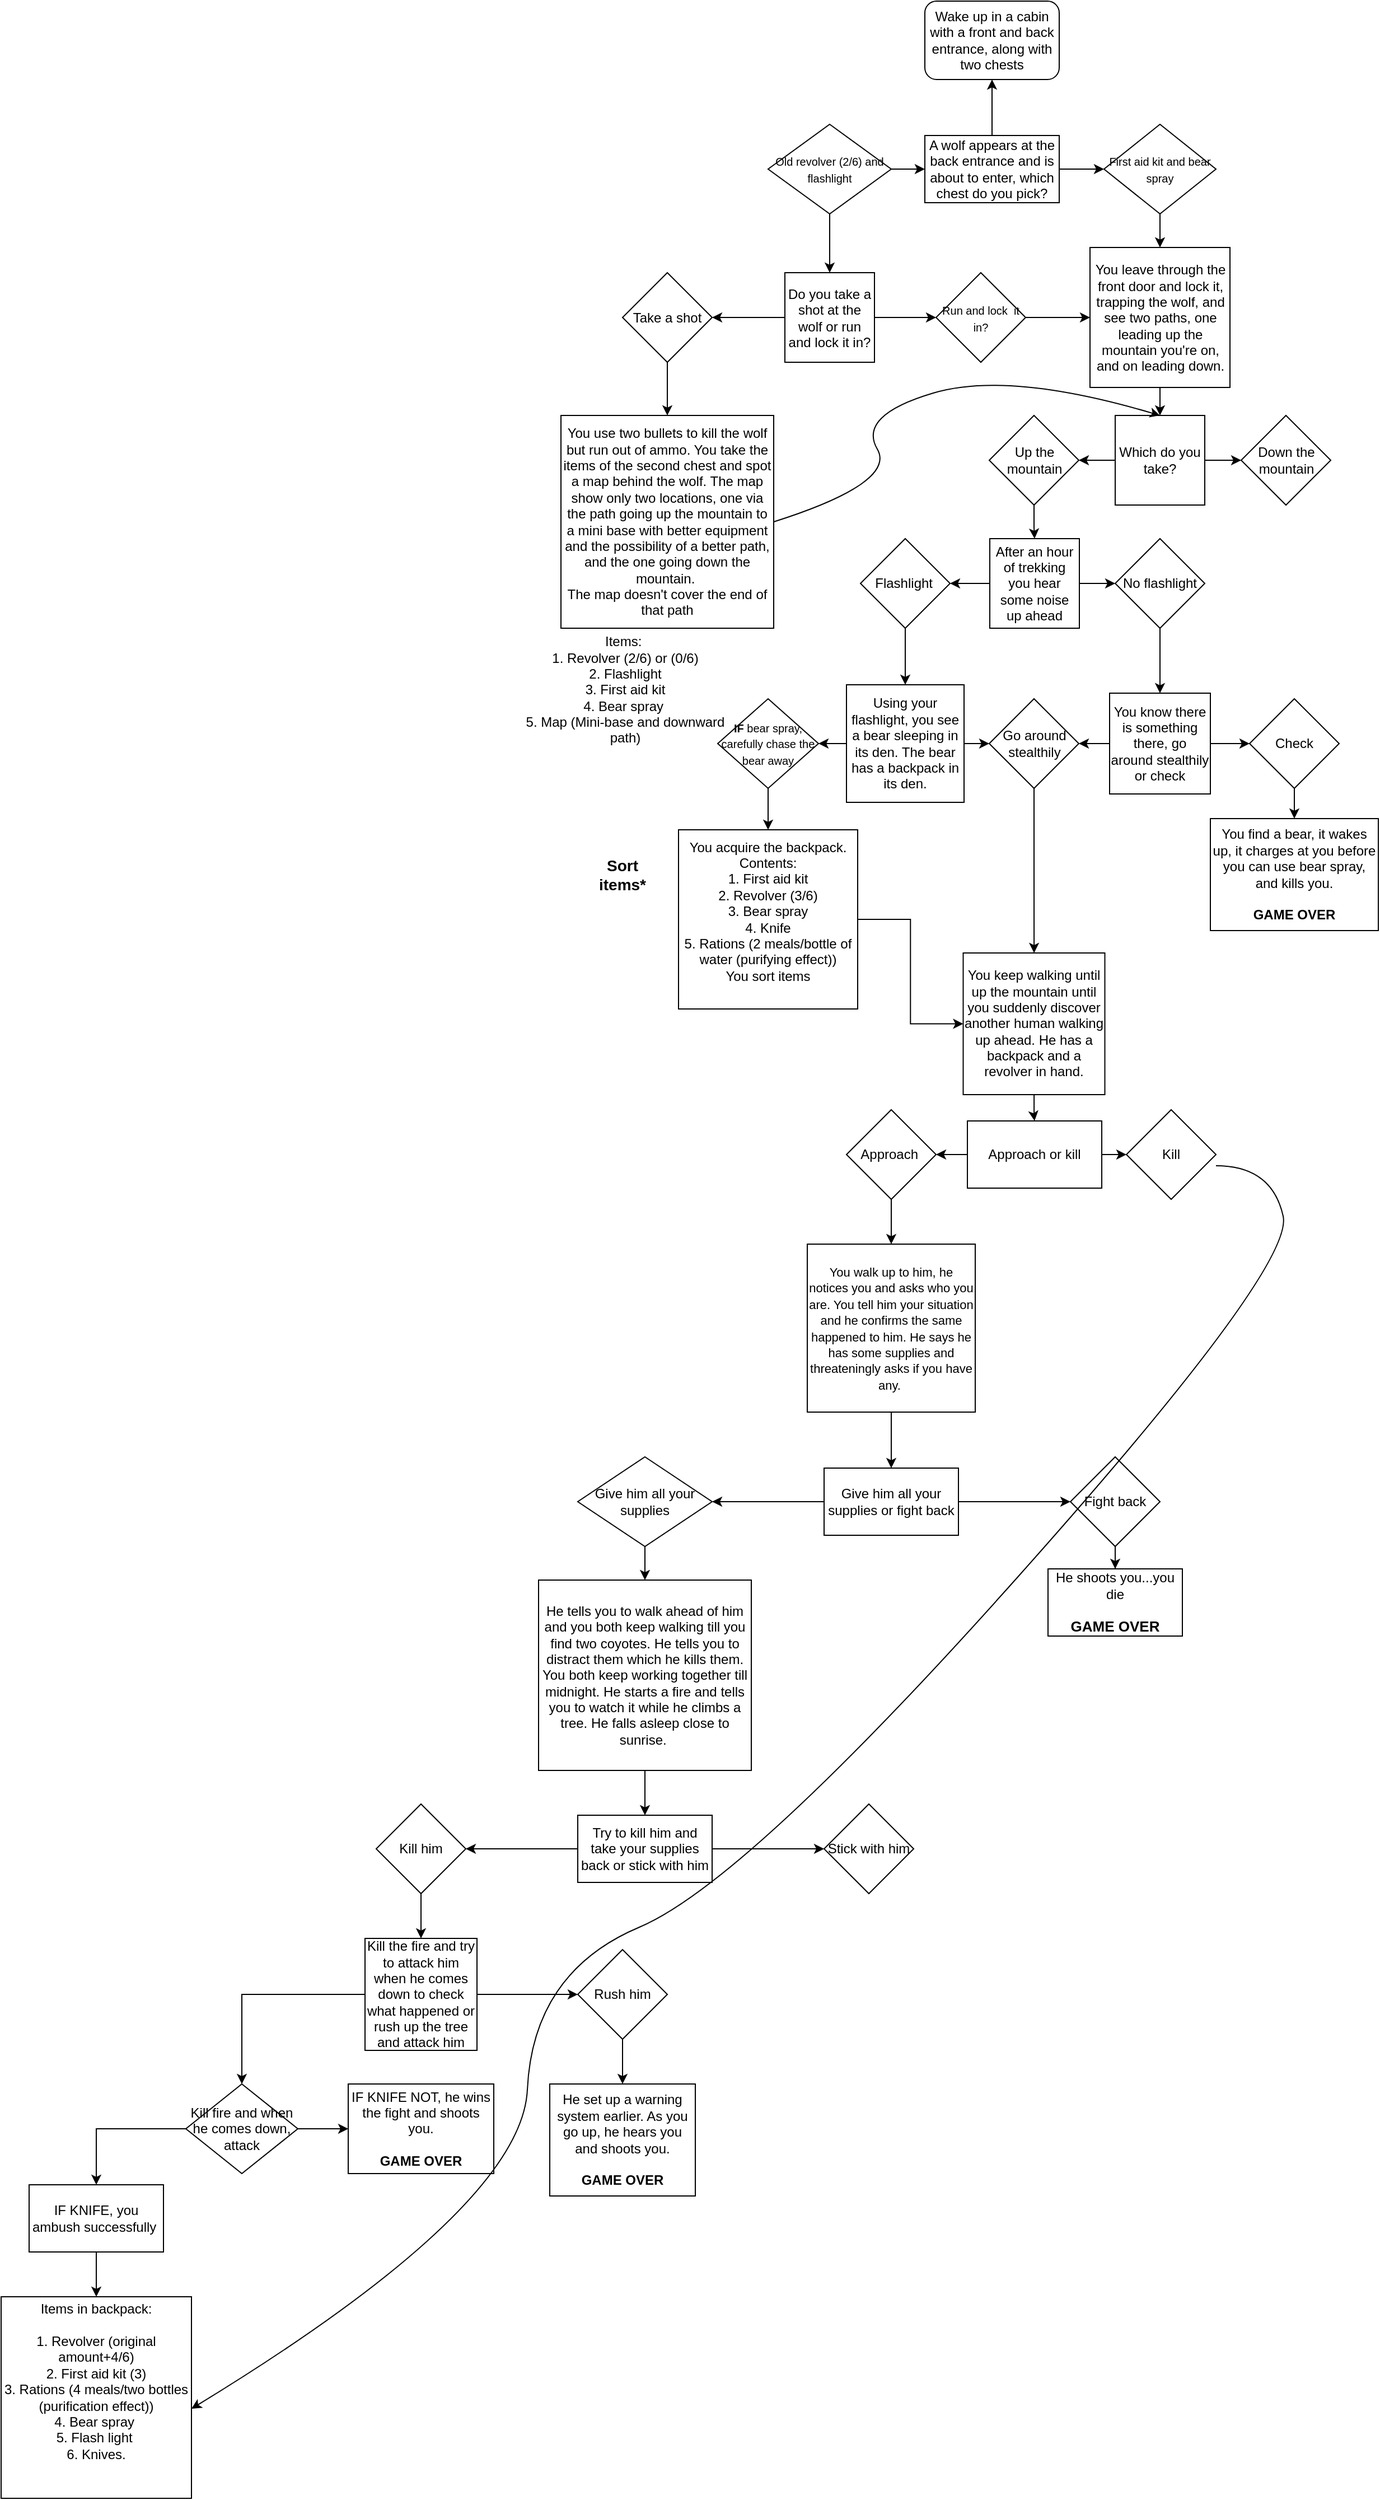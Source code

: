 <mxfile version="24.8.6">
  <diagram name="Page-1" id="Gow4pM9SDmEtE8Ydtkyq">
    <mxGraphModel dx="3718" dy="1560" grid="1" gridSize="10" guides="1" tooltips="1" connect="1" arrows="1" fold="1" page="1" pageScale="1" pageWidth="850" pageHeight="1100" math="0" shadow="0">
      <root>
        <mxCell id="0" />
        <mxCell id="1" parent="0" />
        <mxCell id="BmzkBxsxmNTsoxMmM2bQ-1" value="Wake up in a cabin with a front and back entrance, along with two chests" style="rounded=1;whiteSpace=wrap;html=1;" parent="1" vertex="1">
          <mxGeometry x="360" width="120" height="70" as="geometry" />
        </mxCell>
        <mxCell id="BmzkBxsxmNTsoxMmM2bQ-5" style="edgeStyle=orthogonalEdgeStyle;rounded=0;orthogonalLoop=1;jettySize=auto;html=1;entryX=0.5;entryY=1;entryDx=0;entryDy=0;" parent="1" source="BmzkBxsxmNTsoxMmM2bQ-4" target="BmzkBxsxmNTsoxMmM2bQ-1" edge="1">
          <mxGeometry relative="1" as="geometry" />
        </mxCell>
        <mxCell id="BmzkBxsxmNTsoxMmM2bQ-7" style="edgeStyle=orthogonalEdgeStyle;rounded=0;orthogonalLoop=1;jettySize=auto;html=1;exitX=1;exitY=0.5;exitDx=0;exitDy=0;" parent="1" source="BmzkBxsxmNTsoxMmM2bQ-4" target="BmzkBxsxmNTsoxMmM2bQ-6" edge="1">
          <mxGeometry relative="1" as="geometry" />
        </mxCell>
        <mxCell id="BmzkBxsxmNTsoxMmM2bQ-4" value="A wolf appears at the back entrance and is about to enter, which chest do you pick?" style="rounded=0;whiteSpace=wrap;html=1;" parent="1" vertex="1">
          <mxGeometry x="360" y="120" width="120" height="60" as="geometry" />
        </mxCell>
        <mxCell id="BmzkBxsxmNTsoxMmM2bQ-21" value="" style="edgeStyle=orthogonalEdgeStyle;rounded=0;orthogonalLoop=1;jettySize=auto;html=1;" parent="1" source="BmzkBxsxmNTsoxMmM2bQ-6" target="BmzkBxsxmNTsoxMmM2bQ-10" edge="1">
          <mxGeometry relative="1" as="geometry" />
        </mxCell>
        <mxCell id="BmzkBxsxmNTsoxMmM2bQ-6" value="&lt;font style=&quot;font-size: 10px;&quot;&gt;First aid kit and bear spray&lt;/font&gt;" style="rhombus;whiteSpace=wrap;html=1;" parent="1" vertex="1">
          <mxGeometry x="520" y="110" width="100" height="80" as="geometry" />
        </mxCell>
        <mxCell id="BmzkBxsxmNTsoxMmM2bQ-9" value="" style="edgeStyle=orthogonalEdgeStyle;rounded=0;orthogonalLoop=1;jettySize=auto;html=1;" parent="1" source="BmzkBxsxmNTsoxMmM2bQ-8" target="BmzkBxsxmNTsoxMmM2bQ-4" edge="1">
          <mxGeometry relative="1" as="geometry" />
        </mxCell>
        <mxCell id="BmzkBxsxmNTsoxMmM2bQ-30" value="" style="edgeStyle=orthogonalEdgeStyle;rounded=0;orthogonalLoop=1;jettySize=auto;html=1;" parent="1" source="BmzkBxsxmNTsoxMmM2bQ-8" target="BmzkBxsxmNTsoxMmM2bQ-24" edge="1">
          <mxGeometry relative="1" as="geometry" />
        </mxCell>
        <mxCell id="BmzkBxsxmNTsoxMmM2bQ-8" value="&lt;font style=&quot;font-size: 10px;&quot;&gt;Old revolver (2/6) and flashlight&lt;/font&gt;" style="rhombus;whiteSpace=wrap;html=1;" parent="1" vertex="1">
          <mxGeometry x="220" y="110" width="110" height="80" as="geometry" />
        </mxCell>
        <mxCell id="BmzkBxsxmNTsoxMmM2bQ-23" value="" style="edgeStyle=orthogonalEdgeStyle;rounded=0;orthogonalLoop=1;jettySize=auto;html=1;" parent="1" source="BmzkBxsxmNTsoxMmM2bQ-10" target="BmzkBxsxmNTsoxMmM2bQ-15" edge="1">
          <mxGeometry relative="1" as="geometry" />
        </mxCell>
        <mxCell id="BmzkBxsxmNTsoxMmM2bQ-10" value="You leave through the front door and lock it, trapping the wolf, and see two paths, one leading up the mountain you&#39;re on, and on leading down." style="whiteSpace=wrap;html=1;aspect=fixed;" parent="1" vertex="1">
          <mxGeometry x="507.5" y="220" width="125" height="125" as="geometry" />
        </mxCell>
        <mxCell id="BmzkBxsxmNTsoxMmM2bQ-37" value="" style="edgeStyle=orthogonalEdgeStyle;rounded=0;orthogonalLoop=1;jettySize=auto;html=1;" parent="1" source="BmzkBxsxmNTsoxMmM2bQ-12" target="BmzkBxsxmNTsoxMmM2bQ-34" edge="1">
          <mxGeometry relative="1" as="geometry" />
        </mxCell>
        <mxCell id="BmzkBxsxmNTsoxMmM2bQ-12" value="Up the mountain" style="rhombus;whiteSpace=wrap;html=1;" parent="1" vertex="1">
          <mxGeometry x="417.5" y="370" width="80" height="80" as="geometry" />
        </mxCell>
        <mxCell id="BmzkBxsxmNTsoxMmM2bQ-13" value="Down the mountain" style="rhombus;whiteSpace=wrap;html=1;" parent="1" vertex="1">
          <mxGeometry x="642.5" y="370" width="80" height="80" as="geometry" />
        </mxCell>
        <mxCell id="BmzkBxsxmNTsoxMmM2bQ-17" value="" style="edgeStyle=orthogonalEdgeStyle;rounded=0;orthogonalLoop=1;jettySize=auto;html=1;" parent="1" source="BmzkBxsxmNTsoxMmM2bQ-15" target="BmzkBxsxmNTsoxMmM2bQ-12" edge="1">
          <mxGeometry relative="1" as="geometry" />
        </mxCell>
        <mxCell id="BmzkBxsxmNTsoxMmM2bQ-18" value="" style="edgeStyle=orthogonalEdgeStyle;rounded=0;orthogonalLoop=1;jettySize=auto;html=1;" parent="1" source="BmzkBxsxmNTsoxMmM2bQ-15" target="BmzkBxsxmNTsoxMmM2bQ-13" edge="1">
          <mxGeometry relative="1" as="geometry" />
        </mxCell>
        <mxCell id="BmzkBxsxmNTsoxMmM2bQ-15" value="Which do you take?" style="whiteSpace=wrap;html=1;aspect=fixed;" parent="1" vertex="1">
          <mxGeometry x="530" y="370" width="80" height="80" as="geometry" />
        </mxCell>
        <mxCell id="BmzkBxsxmNTsoxMmM2bQ-27" value="" style="edgeStyle=orthogonalEdgeStyle;rounded=0;orthogonalLoop=1;jettySize=auto;html=1;" parent="1" source="BmzkBxsxmNTsoxMmM2bQ-24" target="BmzkBxsxmNTsoxMmM2bQ-25" edge="1">
          <mxGeometry relative="1" as="geometry" />
        </mxCell>
        <mxCell id="BmzkBxsxmNTsoxMmM2bQ-28" value="" style="edgeStyle=orthogonalEdgeStyle;rounded=0;orthogonalLoop=1;jettySize=auto;html=1;" parent="1" source="BmzkBxsxmNTsoxMmM2bQ-24" target="BmzkBxsxmNTsoxMmM2bQ-26" edge="1">
          <mxGeometry relative="1" as="geometry" />
        </mxCell>
        <mxCell id="BmzkBxsxmNTsoxMmM2bQ-24" value="Do you take a shot at the wolf or run and lock it in?" style="whiteSpace=wrap;html=1;aspect=fixed;" parent="1" vertex="1">
          <mxGeometry x="235" y="242.5" width="80" height="80" as="geometry" />
        </mxCell>
        <mxCell id="BmzkBxsxmNTsoxMmM2bQ-32" value="" style="edgeStyle=orthogonalEdgeStyle;rounded=0;orthogonalLoop=1;jettySize=auto;html=1;" parent="1" source="BmzkBxsxmNTsoxMmM2bQ-25" target="BmzkBxsxmNTsoxMmM2bQ-31" edge="1">
          <mxGeometry relative="1" as="geometry" />
        </mxCell>
        <mxCell id="BmzkBxsxmNTsoxMmM2bQ-25" value="Take a shot" style="rhombus;whiteSpace=wrap;html=1;" parent="1" vertex="1">
          <mxGeometry x="90" y="242.5" width="80" height="80" as="geometry" />
        </mxCell>
        <mxCell id="BmzkBxsxmNTsoxMmM2bQ-29" value="" style="edgeStyle=orthogonalEdgeStyle;rounded=0;orthogonalLoop=1;jettySize=auto;html=1;" parent="1" source="BmzkBxsxmNTsoxMmM2bQ-26" target="BmzkBxsxmNTsoxMmM2bQ-10" edge="1">
          <mxGeometry relative="1" as="geometry" />
        </mxCell>
        <mxCell id="BmzkBxsxmNTsoxMmM2bQ-26" value="&lt;font style=&quot;font-size: 10px;&quot;&gt;Run and lock&amp;nbsp; it in?&lt;/font&gt;" style="rhombus;whiteSpace=wrap;html=1;" parent="1" vertex="1">
          <mxGeometry x="370" y="242.5" width="80" height="80" as="geometry" />
        </mxCell>
        <mxCell id="BmzkBxsxmNTsoxMmM2bQ-31" value="You use two bullets to kill the wolf but run out of ammo. You take the items of the second chest and spot a map behind the wolf. The map show only two locations, one via the path going up the mountain to a mini base with better equipment and the possibility of a better path, and the one going down the mountain.&amp;nbsp;&lt;div&gt;The map doesn&#39;t cover the end of that path&lt;/div&gt;" style="whiteSpace=wrap;html=1;aspect=fixed;" parent="1" vertex="1">
          <mxGeometry x="35" y="370" width="190" height="190" as="geometry" />
        </mxCell>
        <mxCell id="BmzkBxsxmNTsoxMmM2bQ-54" value="" style="edgeStyle=orthogonalEdgeStyle;rounded=0;orthogonalLoop=1;jettySize=auto;html=1;" parent="1" source="BmzkBxsxmNTsoxMmM2bQ-34" target="BmzkBxsxmNTsoxMmM2bQ-38" edge="1">
          <mxGeometry relative="1" as="geometry" />
        </mxCell>
        <mxCell id="BmzkBxsxmNTsoxMmM2bQ-55" value="" style="edgeStyle=orthogonalEdgeStyle;rounded=0;orthogonalLoop=1;jettySize=auto;html=1;" parent="1" source="BmzkBxsxmNTsoxMmM2bQ-34" target="BmzkBxsxmNTsoxMmM2bQ-39" edge="1">
          <mxGeometry relative="1" as="geometry" />
        </mxCell>
        <mxCell id="BmzkBxsxmNTsoxMmM2bQ-34" value="After an hour of trekking you hear some noise up ahead" style="whiteSpace=wrap;html=1;aspect=fixed;" parent="1" vertex="1">
          <mxGeometry x="418" y="480" width="80" height="80" as="geometry" />
        </mxCell>
        <mxCell id="BmzkBxsxmNTsoxMmM2bQ-35" value="Items:&amp;nbsp;&lt;div&gt;1. Revolver (2/6) or (0/6)&lt;/div&gt;&lt;div&gt;&lt;span style=&quot;background-color: initial;&quot;&gt;2. Flashlight&lt;/span&gt;&lt;/div&gt;&lt;div&gt;&lt;span style=&quot;background-color: initial;&quot;&gt;3. First aid kit&lt;/span&gt;&lt;/div&gt;&lt;div&gt;&lt;span style=&quot;background-color: initial;&quot;&gt;4. Bear spray&amp;nbsp;&lt;/span&gt;&lt;/div&gt;&lt;div&gt;&lt;span style=&quot;background-color: initial;&quot;&gt;5. Map (Mini-base and downward path)&lt;/span&gt;&lt;/div&gt;" style="text;html=1;align=center;verticalAlign=middle;whiteSpace=wrap;rounded=0;" parent="1" vertex="1">
          <mxGeometry y="600" width="185" height="30" as="geometry" />
        </mxCell>
        <mxCell id="BmzkBxsxmNTsoxMmM2bQ-41" value="" style="edgeStyle=orthogonalEdgeStyle;rounded=0;orthogonalLoop=1;jettySize=auto;html=1;" parent="1" source="BmzkBxsxmNTsoxMmM2bQ-38" target="BmzkBxsxmNTsoxMmM2bQ-40" edge="1">
          <mxGeometry relative="1" as="geometry" />
        </mxCell>
        <mxCell id="BmzkBxsxmNTsoxMmM2bQ-38" value="Flashlight&amp;nbsp;" style="rhombus;whiteSpace=wrap;html=1;" parent="1" vertex="1">
          <mxGeometry x="302.5" y="480" width="80" height="80" as="geometry" />
        </mxCell>
        <mxCell id="BmzkBxsxmNTsoxMmM2bQ-48" value="" style="edgeStyle=orthogonalEdgeStyle;rounded=0;orthogonalLoop=1;jettySize=auto;html=1;" parent="1" source="BmzkBxsxmNTsoxMmM2bQ-39" target="BmzkBxsxmNTsoxMmM2bQ-46" edge="1">
          <mxGeometry relative="1" as="geometry" />
        </mxCell>
        <mxCell id="BmzkBxsxmNTsoxMmM2bQ-39" value="No flashlight" style="rhombus;whiteSpace=wrap;html=1;" parent="1" vertex="1">
          <mxGeometry x="530" y="480" width="80" height="80" as="geometry" />
        </mxCell>
        <mxCell id="BmzkBxsxmNTsoxMmM2bQ-43" value="" style="edgeStyle=orthogonalEdgeStyle;rounded=0;orthogonalLoop=1;jettySize=auto;html=1;" parent="1" source="BmzkBxsxmNTsoxMmM2bQ-40" target="BmzkBxsxmNTsoxMmM2bQ-42" edge="1">
          <mxGeometry relative="1" as="geometry" />
        </mxCell>
        <mxCell id="BmzkBxsxmNTsoxMmM2bQ-45" value="" style="edgeStyle=orthogonalEdgeStyle;rounded=0;orthogonalLoop=1;jettySize=auto;html=1;" parent="1" source="BmzkBxsxmNTsoxMmM2bQ-40" target="BmzkBxsxmNTsoxMmM2bQ-44" edge="1">
          <mxGeometry relative="1" as="geometry" />
        </mxCell>
        <mxCell id="BmzkBxsxmNTsoxMmM2bQ-40" value="Using your flashlight, you see a bear sleeping in its den. The bear has a backpack in its den." style="whiteSpace=wrap;html=1;aspect=fixed;" parent="1" vertex="1">
          <mxGeometry x="290" y="610.5" width="105" height="105" as="geometry" />
        </mxCell>
        <mxCell id="Xdzrd-eJbgTLkWl-TXUR-1" value="" style="edgeStyle=orthogonalEdgeStyle;rounded=0;orthogonalLoop=1;jettySize=auto;html=1;" edge="1" parent="1" source="BmzkBxsxmNTsoxMmM2bQ-42" target="BmzkBxsxmNTsoxMmM2bQ-58">
          <mxGeometry relative="1" as="geometry" />
        </mxCell>
        <mxCell id="BmzkBxsxmNTsoxMmM2bQ-42" value="&lt;font style=&quot;font-size: 10px;&quot;&gt;&lt;b&gt;IF&lt;/b&gt;&amp;nbsp;bear spray, carefully chase the bear away&lt;/font&gt;" style="rhombus;whiteSpace=wrap;html=1;" parent="1" vertex="1">
          <mxGeometry x="175" y="623" width="90" height="80" as="geometry" />
        </mxCell>
        <mxCell id="Xdzrd-eJbgTLkWl-TXUR-4" style="edgeStyle=orthogonalEdgeStyle;rounded=0;orthogonalLoop=1;jettySize=auto;html=1;" edge="1" parent="1" source="BmzkBxsxmNTsoxMmM2bQ-44" target="Xdzrd-eJbgTLkWl-TXUR-3">
          <mxGeometry relative="1" as="geometry" />
        </mxCell>
        <mxCell id="BmzkBxsxmNTsoxMmM2bQ-44" value="Go around stealthily" style="rhombus;whiteSpace=wrap;html=1;" parent="1" vertex="1">
          <mxGeometry x="417.5" y="623" width="80" height="80" as="geometry" />
        </mxCell>
        <mxCell id="BmzkBxsxmNTsoxMmM2bQ-49" value="" style="edgeStyle=orthogonalEdgeStyle;rounded=0;orthogonalLoop=1;jettySize=auto;html=1;" parent="1" source="BmzkBxsxmNTsoxMmM2bQ-46" target="BmzkBxsxmNTsoxMmM2bQ-44" edge="1">
          <mxGeometry relative="1" as="geometry" />
        </mxCell>
        <mxCell id="BmzkBxsxmNTsoxMmM2bQ-51" value="" style="edgeStyle=orthogonalEdgeStyle;rounded=0;orthogonalLoop=1;jettySize=auto;html=1;" parent="1" source="BmzkBxsxmNTsoxMmM2bQ-46" target="BmzkBxsxmNTsoxMmM2bQ-50" edge="1">
          <mxGeometry relative="1" as="geometry" />
        </mxCell>
        <mxCell id="BmzkBxsxmNTsoxMmM2bQ-46" value="You know there is something there, go around stealthily or check" style="whiteSpace=wrap;html=1;aspect=fixed;" parent="1" vertex="1">
          <mxGeometry x="525" y="618" width="90" height="90" as="geometry" />
        </mxCell>
        <mxCell id="BmzkBxsxmNTsoxMmM2bQ-53" value="" style="edgeStyle=orthogonalEdgeStyle;rounded=0;orthogonalLoop=1;jettySize=auto;html=1;" parent="1" source="BmzkBxsxmNTsoxMmM2bQ-50" target="BmzkBxsxmNTsoxMmM2bQ-52" edge="1">
          <mxGeometry relative="1" as="geometry" />
        </mxCell>
        <mxCell id="BmzkBxsxmNTsoxMmM2bQ-50" value="Check" style="rhombus;whiteSpace=wrap;html=1;" parent="1" vertex="1">
          <mxGeometry x="650" y="623" width="80" height="80" as="geometry" />
        </mxCell>
        <mxCell id="BmzkBxsxmNTsoxMmM2bQ-52" value="You find a bear, it wakes up, it charges at you before you can use bear spray, and kills you.&lt;div&gt;&lt;br&gt;&lt;/div&gt;&lt;div&gt;&lt;b&gt;GAME OVER&lt;/b&gt;&lt;/div&gt;" style="whiteSpace=wrap;html=1;" parent="1" vertex="1">
          <mxGeometry x="615" y="730" width="150" height="100" as="geometry" />
        </mxCell>
        <mxCell id="BmzkBxsxmNTsoxMmM2bQ-57" value="" style="curved=1;endArrow=classic;html=1;rounded=0;exitX=1;exitY=0.5;exitDx=0;exitDy=0;entryX=0.5;entryY=0;entryDx=0;entryDy=0;" parent="1" source="BmzkBxsxmNTsoxMmM2bQ-31" target="BmzkBxsxmNTsoxMmM2bQ-15" edge="1">
          <mxGeometry width="50" height="50" relative="1" as="geometry">
            <mxPoint x="280" y="430" as="sourcePoint" />
            <mxPoint x="585" y="360" as="targetPoint" />
            <Array as="points">
              <mxPoint x="335" y="430" />
              <mxPoint x="300" y="370" />
              <mxPoint x="435" y="330" />
            </Array>
          </mxGeometry>
        </mxCell>
        <mxCell id="Xdzrd-eJbgTLkWl-TXUR-5" style="edgeStyle=orthogonalEdgeStyle;rounded=0;orthogonalLoop=1;jettySize=auto;html=1;" edge="1" parent="1" source="BmzkBxsxmNTsoxMmM2bQ-58" target="Xdzrd-eJbgTLkWl-TXUR-3">
          <mxGeometry relative="1" as="geometry" />
        </mxCell>
        <mxCell id="BmzkBxsxmNTsoxMmM2bQ-58" value="You acquire the backpack.&lt;div&gt;Contents:&lt;/div&gt;&lt;div&gt;1. First aid kit&lt;/div&gt;&lt;div&gt;2. Revolver (3/6)&lt;/div&gt;&lt;div&gt;3. Bear spray&lt;/div&gt;&lt;div&gt;4. Knife&lt;/div&gt;&lt;div&gt;5. Rations (2 meals/bottle of water (purifying effect))&lt;/div&gt;&lt;div&gt;You sort items&lt;/div&gt;&lt;div&gt;&lt;div&gt;&lt;br&gt;&lt;/div&gt;&lt;/div&gt;" style="whiteSpace=wrap;html=1;aspect=fixed;" parent="1" vertex="1">
          <mxGeometry x="140" y="740" width="160" height="160" as="geometry" />
        </mxCell>
        <mxCell id="Xdzrd-eJbgTLkWl-TXUR-2" value="&lt;b&gt;&lt;font style=&quot;font-size: 14px;&quot;&gt;Sort items*&lt;/font&gt;&lt;/b&gt;" style="text;html=1;align=center;verticalAlign=middle;whiteSpace=wrap;rounded=0;" vertex="1" parent="1">
          <mxGeometry x="60" y="765" width="60" height="30" as="geometry" />
        </mxCell>
        <mxCell id="Xdzrd-eJbgTLkWl-TXUR-7" value="" style="edgeStyle=orthogonalEdgeStyle;rounded=0;orthogonalLoop=1;jettySize=auto;html=1;" edge="1" parent="1" source="Xdzrd-eJbgTLkWl-TXUR-3" target="Xdzrd-eJbgTLkWl-TXUR-6">
          <mxGeometry relative="1" as="geometry" />
        </mxCell>
        <mxCell id="Xdzrd-eJbgTLkWl-TXUR-3" value="You keep walking until up the mountain until you suddenly discover another human walking up ahead. He has a backpack and a revolver in hand." style="whiteSpace=wrap;html=1;aspect=fixed;" vertex="1" parent="1">
          <mxGeometry x="394.25" y="850" width="126.5" height="126.5" as="geometry" />
        </mxCell>
        <mxCell id="Xdzrd-eJbgTLkWl-TXUR-9" value="" style="edgeStyle=orthogonalEdgeStyle;rounded=0;orthogonalLoop=1;jettySize=auto;html=1;" edge="1" parent="1" source="Xdzrd-eJbgTLkWl-TXUR-6" target="Xdzrd-eJbgTLkWl-TXUR-8">
          <mxGeometry relative="1" as="geometry" />
        </mxCell>
        <mxCell id="Xdzrd-eJbgTLkWl-TXUR-11" value="" style="edgeStyle=orthogonalEdgeStyle;rounded=0;orthogonalLoop=1;jettySize=auto;html=1;" edge="1" parent="1" source="Xdzrd-eJbgTLkWl-TXUR-6" target="Xdzrd-eJbgTLkWl-TXUR-10">
          <mxGeometry relative="1" as="geometry" />
        </mxCell>
        <mxCell id="Xdzrd-eJbgTLkWl-TXUR-6" value="Approach or kill" style="whiteSpace=wrap;html=1;" vertex="1" parent="1">
          <mxGeometry x="398" y="1000" width="120" height="60" as="geometry" />
        </mxCell>
        <mxCell id="Xdzrd-eJbgTLkWl-TXUR-13" value="" style="edgeStyle=orthogonalEdgeStyle;rounded=0;orthogonalLoop=1;jettySize=auto;html=1;" edge="1" parent="1" source="Xdzrd-eJbgTLkWl-TXUR-8" target="Xdzrd-eJbgTLkWl-TXUR-12">
          <mxGeometry relative="1" as="geometry" />
        </mxCell>
        <mxCell id="Xdzrd-eJbgTLkWl-TXUR-8" value="Approach&amp;nbsp;" style="rhombus;whiteSpace=wrap;html=1;" vertex="1" parent="1">
          <mxGeometry x="290" y="990" width="80" height="80" as="geometry" />
        </mxCell>
        <mxCell id="Xdzrd-eJbgTLkWl-TXUR-10" value="Kill" style="rhombus;whiteSpace=wrap;html=1;" vertex="1" parent="1">
          <mxGeometry x="540" y="990" width="80" height="80" as="geometry" />
        </mxCell>
        <mxCell id="Xdzrd-eJbgTLkWl-TXUR-15" value="" style="edgeStyle=orthogonalEdgeStyle;rounded=0;orthogonalLoop=1;jettySize=auto;html=1;" edge="1" parent="1" source="Xdzrd-eJbgTLkWl-TXUR-12" target="Xdzrd-eJbgTLkWl-TXUR-14">
          <mxGeometry relative="1" as="geometry" />
        </mxCell>
        <mxCell id="Xdzrd-eJbgTLkWl-TXUR-12" value="&lt;font style=&quot;font-size: 11px;&quot;&gt;You walk up to him, he notices you and asks who you are. You tell him your situation and he confirms the same happened to him. He says he has some supplies and threateningly asks if you have any.&amp;nbsp;&lt;/font&gt;" style="whiteSpace=wrap;html=1;aspect=fixed;" vertex="1" parent="1">
          <mxGeometry x="255" y="1110" width="150" height="150" as="geometry" />
        </mxCell>
        <mxCell id="Xdzrd-eJbgTLkWl-TXUR-17" value="" style="edgeStyle=orthogonalEdgeStyle;rounded=0;orthogonalLoop=1;jettySize=auto;html=1;" edge="1" parent="1" source="Xdzrd-eJbgTLkWl-TXUR-14" target="Xdzrd-eJbgTLkWl-TXUR-16">
          <mxGeometry relative="1" as="geometry" />
        </mxCell>
        <mxCell id="Xdzrd-eJbgTLkWl-TXUR-19" value="" style="edgeStyle=orthogonalEdgeStyle;rounded=0;orthogonalLoop=1;jettySize=auto;html=1;" edge="1" parent="1" source="Xdzrd-eJbgTLkWl-TXUR-14" target="Xdzrd-eJbgTLkWl-TXUR-18">
          <mxGeometry relative="1" as="geometry" />
        </mxCell>
        <mxCell id="Xdzrd-eJbgTLkWl-TXUR-14" value="Give him all your supplies or fight back" style="whiteSpace=wrap;html=1;" vertex="1" parent="1">
          <mxGeometry x="270" y="1310" width="120" height="60" as="geometry" />
        </mxCell>
        <mxCell id="Xdzrd-eJbgTLkWl-TXUR-23" value="" style="edgeStyle=orthogonalEdgeStyle;rounded=0;orthogonalLoop=1;jettySize=auto;html=1;" edge="1" parent="1" source="Xdzrd-eJbgTLkWl-TXUR-16" target="Xdzrd-eJbgTLkWl-TXUR-22">
          <mxGeometry relative="1" as="geometry" />
        </mxCell>
        <mxCell id="Xdzrd-eJbgTLkWl-TXUR-16" value="Give him all your supplies" style="rhombus;whiteSpace=wrap;html=1;" vertex="1" parent="1">
          <mxGeometry x="50" y="1300" width="120" height="80" as="geometry" />
        </mxCell>
        <mxCell id="Xdzrd-eJbgTLkWl-TXUR-21" value="" style="edgeStyle=orthogonalEdgeStyle;rounded=0;orthogonalLoop=1;jettySize=auto;html=1;" edge="1" parent="1" source="Xdzrd-eJbgTLkWl-TXUR-18" target="Xdzrd-eJbgTLkWl-TXUR-20">
          <mxGeometry relative="1" as="geometry" />
        </mxCell>
        <mxCell id="Xdzrd-eJbgTLkWl-TXUR-18" value="Fight back" style="rhombus;whiteSpace=wrap;html=1;" vertex="1" parent="1">
          <mxGeometry x="490" y="1300" width="80" height="80" as="geometry" />
        </mxCell>
        <mxCell id="Xdzrd-eJbgTLkWl-TXUR-20" value="He shoots you...you die&lt;div&gt;&lt;br&gt;&lt;/div&gt;&lt;div&gt;&lt;font style=&quot;font-size: 13px;&quot;&gt;&lt;b&gt;GAME OVER&lt;/b&gt;&lt;/font&gt;&lt;/div&gt;" style="whiteSpace=wrap;html=1;" vertex="1" parent="1">
          <mxGeometry x="470" y="1400" width="120" height="60" as="geometry" />
        </mxCell>
        <mxCell id="Xdzrd-eJbgTLkWl-TXUR-25" value="" style="edgeStyle=orthogonalEdgeStyle;rounded=0;orthogonalLoop=1;jettySize=auto;html=1;" edge="1" parent="1" source="Xdzrd-eJbgTLkWl-TXUR-22" target="Xdzrd-eJbgTLkWl-TXUR-24">
          <mxGeometry relative="1" as="geometry" />
        </mxCell>
        <mxCell id="Xdzrd-eJbgTLkWl-TXUR-22" value="He tells you to walk ahead of him and you both keep walking till you find two coyotes. He tells you to distract them which he kills them. You both keep working together till midnight. He starts a fire and tells you to watch it while he climbs a tree. He falls asleep close to sunrise.&amp;nbsp;" style="whiteSpace=wrap;html=1;" vertex="1" parent="1">
          <mxGeometry x="15" y="1410" width="190" height="170" as="geometry" />
        </mxCell>
        <mxCell id="Xdzrd-eJbgTLkWl-TXUR-27" value="" style="edgeStyle=orthogonalEdgeStyle;rounded=0;orthogonalLoop=1;jettySize=auto;html=1;" edge="1" parent="1" source="Xdzrd-eJbgTLkWl-TXUR-24" target="Xdzrd-eJbgTLkWl-TXUR-26">
          <mxGeometry relative="1" as="geometry" />
        </mxCell>
        <mxCell id="Xdzrd-eJbgTLkWl-TXUR-29" value="" style="edgeStyle=orthogonalEdgeStyle;rounded=0;orthogonalLoop=1;jettySize=auto;html=1;" edge="1" parent="1" source="Xdzrd-eJbgTLkWl-TXUR-24" target="Xdzrd-eJbgTLkWl-TXUR-28">
          <mxGeometry relative="1" as="geometry" />
        </mxCell>
        <mxCell id="Xdzrd-eJbgTLkWl-TXUR-24" value="Try to kill him and take your supplies back or stick with him" style="whiteSpace=wrap;html=1;" vertex="1" parent="1">
          <mxGeometry x="50" y="1620" width="120" height="60" as="geometry" />
        </mxCell>
        <mxCell id="Xdzrd-eJbgTLkWl-TXUR-49" value="" style="edgeStyle=orthogonalEdgeStyle;rounded=0;orthogonalLoop=1;jettySize=auto;html=1;" edge="1" parent="1" source="Xdzrd-eJbgTLkWl-TXUR-26" target="Xdzrd-eJbgTLkWl-TXUR-30">
          <mxGeometry relative="1" as="geometry" />
        </mxCell>
        <mxCell id="Xdzrd-eJbgTLkWl-TXUR-26" value="Kill him" style="rhombus;whiteSpace=wrap;html=1;" vertex="1" parent="1">
          <mxGeometry x="-130" y="1610" width="80" height="80" as="geometry" />
        </mxCell>
        <mxCell id="Xdzrd-eJbgTLkWl-TXUR-28" value="Stick with him" style="rhombus;whiteSpace=wrap;html=1;" vertex="1" parent="1">
          <mxGeometry x="270" y="1610" width="80" height="80" as="geometry" />
        </mxCell>
        <mxCell id="Xdzrd-eJbgTLkWl-TXUR-34" value="" style="edgeStyle=orthogonalEdgeStyle;rounded=0;orthogonalLoop=1;jettySize=auto;html=1;" edge="1" parent="1" source="Xdzrd-eJbgTLkWl-TXUR-30" target="Xdzrd-eJbgTLkWl-TXUR-33">
          <mxGeometry relative="1" as="geometry" />
        </mxCell>
        <mxCell id="Xdzrd-eJbgTLkWl-TXUR-42" value="" style="edgeStyle=orthogonalEdgeStyle;rounded=0;orthogonalLoop=1;jettySize=auto;html=1;" edge="1" parent="1" source="Xdzrd-eJbgTLkWl-TXUR-30" target="Xdzrd-eJbgTLkWl-TXUR-41">
          <mxGeometry relative="1" as="geometry" />
        </mxCell>
        <mxCell id="Xdzrd-eJbgTLkWl-TXUR-30" value="Kill the fire and try to attack him when he comes down to check what happened or rush up the tree and attack him" style="whiteSpace=wrap;html=1;aspect=fixed;" vertex="1" parent="1">
          <mxGeometry x="-140" y="1730" width="100" height="100" as="geometry" />
        </mxCell>
        <mxCell id="Xdzrd-eJbgTLkWl-TXUR-38" value="" style="edgeStyle=orthogonalEdgeStyle;rounded=0;orthogonalLoop=1;jettySize=auto;html=1;" edge="1" parent="1" source="Xdzrd-eJbgTLkWl-TXUR-33" target="Xdzrd-eJbgTLkWl-TXUR-37">
          <mxGeometry relative="1" as="geometry" />
        </mxCell>
        <mxCell id="Xdzrd-eJbgTLkWl-TXUR-33" value="Rush him" style="rhombus;whiteSpace=wrap;html=1;" vertex="1" parent="1">
          <mxGeometry x="50" y="1740" width="80" height="80" as="geometry" />
        </mxCell>
        <mxCell id="Xdzrd-eJbgTLkWl-TXUR-37" value="He set up a warning system earlier. As you go up, he hears you and shoots you.&lt;div&gt;&lt;br&gt;&lt;/div&gt;&lt;div&gt;&lt;b&gt;GAME OVER&lt;/b&gt;&lt;/div&gt;" style="whiteSpace=wrap;html=1;" vertex="1" parent="1">
          <mxGeometry x="25" y="1860" width="130" height="100" as="geometry" />
        </mxCell>
        <mxCell id="Xdzrd-eJbgTLkWl-TXUR-44" value="" style="edgeStyle=orthogonalEdgeStyle;rounded=0;orthogonalLoop=1;jettySize=auto;html=1;" edge="1" parent="1" source="Xdzrd-eJbgTLkWl-TXUR-41" target="Xdzrd-eJbgTLkWl-TXUR-43">
          <mxGeometry relative="1" as="geometry" />
        </mxCell>
        <mxCell id="Xdzrd-eJbgTLkWl-TXUR-46" value="" style="edgeStyle=orthogonalEdgeStyle;rounded=0;orthogonalLoop=1;jettySize=auto;html=1;" edge="1" parent="1" source="Xdzrd-eJbgTLkWl-TXUR-41" target="Xdzrd-eJbgTLkWl-TXUR-45">
          <mxGeometry relative="1" as="geometry" />
        </mxCell>
        <mxCell id="Xdzrd-eJbgTLkWl-TXUR-41" value="Kill fire and when he comes down, attack" style="rhombus;whiteSpace=wrap;html=1;" vertex="1" parent="1">
          <mxGeometry x="-300" y="1860" width="100" height="80" as="geometry" />
        </mxCell>
        <mxCell id="Xdzrd-eJbgTLkWl-TXUR-48" value="" style="edgeStyle=orthogonalEdgeStyle;rounded=0;orthogonalLoop=1;jettySize=auto;html=1;" edge="1" parent="1" source="Xdzrd-eJbgTLkWl-TXUR-43" target="Xdzrd-eJbgTLkWl-TXUR-47">
          <mxGeometry relative="1" as="geometry" />
        </mxCell>
        <mxCell id="Xdzrd-eJbgTLkWl-TXUR-43" value="IF KNIFE, you ambush successfully&amp;nbsp;" style="whiteSpace=wrap;html=1;" vertex="1" parent="1">
          <mxGeometry x="-440" y="1950" width="120" height="60" as="geometry" />
        </mxCell>
        <mxCell id="Xdzrd-eJbgTLkWl-TXUR-45" value="IF KNIFE NOT, he wins the fight and shoots you.&lt;div&gt;&lt;br&gt;&lt;/div&gt;&lt;div&gt;&lt;b&gt;GAME OVER&lt;/b&gt;&lt;/div&gt;" style="whiteSpace=wrap;html=1;" vertex="1" parent="1">
          <mxGeometry x="-155" y="1860" width="130" height="80" as="geometry" />
        </mxCell>
        <mxCell id="Xdzrd-eJbgTLkWl-TXUR-47" value="Items in backpack:&lt;div&gt;&lt;br&gt;&lt;/div&gt;&lt;div&gt;1. Revolver (original amount+4/6)&lt;/div&gt;&lt;div&gt;2. First aid kit (3)&lt;/div&gt;&lt;div&gt;3. Rations (4 meals/two bottles (purification effect))&lt;/div&gt;&lt;div&gt;4. Bear spray&amp;nbsp;&lt;/div&gt;&lt;div&gt;5. Flash light&amp;nbsp;&lt;/div&gt;&lt;div&gt;6. Knives.&lt;/div&gt;&lt;div&gt;&lt;br&gt;&lt;/div&gt;&lt;div&gt;&lt;br&gt;&lt;/div&gt;" style="whiteSpace=wrap;html=1;" vertex="1" parent="1">
          <mxGeometry x="-465" y="2050" width="170" height="180" as="geometry" />
        </mxCell>
        <mxCell id="Xdzrd-eJbgTLkWl-TXUR-52" value="" style="curved=1;endArrow=classic;html=1;rounded=0;exitX=1;exitY=0.5;exitDx=0;exitDy=0;entryX=1;entryY=0.5;entryDx=0;entryDy=0;" edge="1" parent="1">
          <mxGeometry width="50" height="50" relative="1" as="geometry">
            <mxPoint x="620" y="1040" as="sourcePoint" />
            <mxPoint x="-295" y="2150" as="targetPoint" />
            <Array as="points">
              <mxPoint x="670" y="1040" />
              <mxPoint x="690" y="1130" />
              <mxPoint x="200" y="1680" />
              <mxPoint x="10" y="1760" />
              <mxPoint y="1970" />
            </Array>
          </mxGeometry>
        </mxCell>
      </root>
    </mxGraphModel>
  </diagram>
</mxfile>
